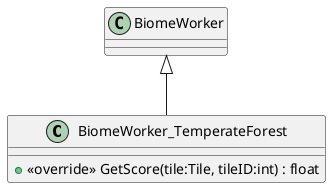 @startuml
class BiomeWorker_TemperateForest {
    + <<override>> GetScore(tile:Tile, tileID:int) : float
}
BiomeWorker <|-- BiomeWorker_TemperateForest
@enduml
